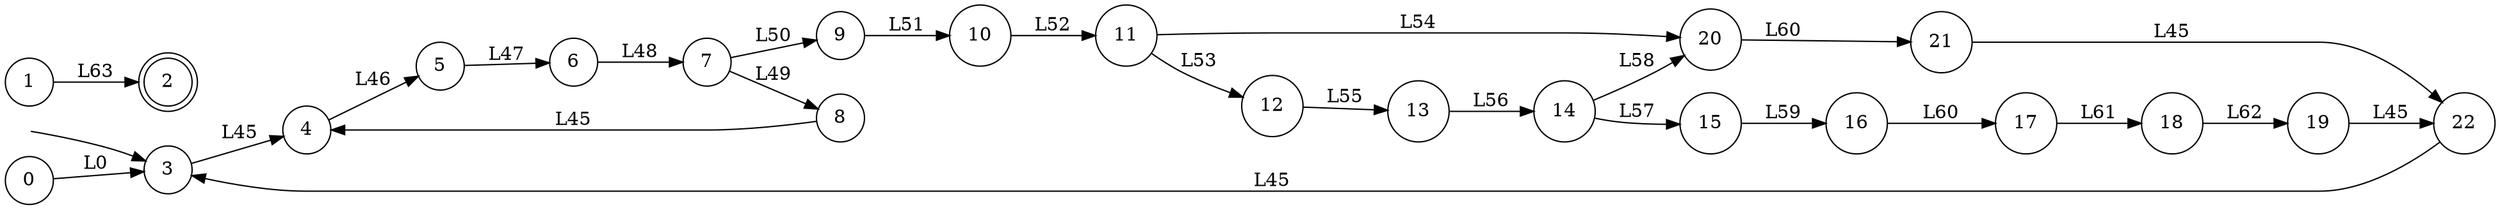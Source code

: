 // dot output generated by libFAUDES vGenerator
digraph "Generator" {
  rankdir=LR
  node [shape=circle];

  // initial states
  dot_dummyinit_1 [shape=none, label="", width="0.0", height="0.0" ];
  dot_dummyinit_1 -> "3";

  // mstates
  "2" [shape=doublecircle];

  // rest of stateset
  "0";
  "1";
  "4";
  "5";
  "6";
  "7";
  "8";
  "9";
  "10";
  "11";
  "12";
  "13";
  "14";
  "15";
  "16";
  "17";
  "18";
  "19";
  "20";
  "21";
  "22";

  // transition relation
  "0" -> "3" [label="L0"];
  "1" -> "2" [label="L63"];
  "3" -> "4" [label="L45"];
  "4" -> "5" [label="L46"];
  "5" -> "6" [label="L47"];
  "6" -> "7" [label="L48"];
  "7" -> "8" [label="L49"];
  "7" -> "9" [label="L50"];
  "8" -> "4" [label="L45"];
  "9" -> "10" [label="L51"];
  "10" -> "11" [label="L52"];
  "11" -> "12" [label="L53"];
  "11" -> "20" [label="L54"];
  "12" -> "13" [label="L55"];
  "13" -> "14" [label="L56"];
  "14" -> "15" [label="L57"];
  "14" -> "20" [label="L58"];
  "15" -> "16" [label="L59"];
  "16" -> "17" [label="L60"];
  "17" -> "18" [label="L61"];
  "18" -> "19" [label="L62"];
  "19" -> "22" [label="L45"];
  "20" -> "21" [label="L60"];
  "21" -> "22" [label="L45"];
  "22" -> "3" [label="L45"];
}
